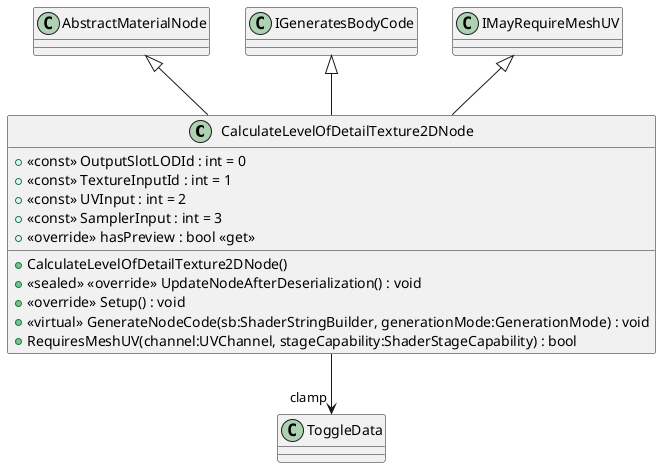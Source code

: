 @startuml
class CalculateLevelOfDetailTexture2DNode {
    + <<const>> OutputSlotLODId : int = 0
    + <<const>> TextureInputId : int = 1
    + <<const>> UVInput : int = 2
    + <<const>> SamplerInput : int = 3
    + <<override>> hasPreview : bool <<get>>
    + CalculateLevelOfDetailTexture2DNode()
    + <<sealed>> <<override>> UpdateNodeAfterDeserialization() : void
    + <<override>> Setup() : void
    + <<virtual>> GenerateNodeCode(sb:ShaderStringBuilder, generationMode:GenerationMode) : void
    + RequiresMeshUV(channel:UVChannel, stageCapability:ShaderStageCapability) : bool
}
AbstractMaterialNode <|-- CalculateLevelOfDetailTexture2DNode
IGeneratesBodyCode <|-- CalculateLevelOfDetailTexture2DNode
IMayRequireMeshUV <|-- CalculateLevelOfDetailTexture2DNode
CalculateLevelOfDetailTexture2DNode --> "clamp" ToggleData
@enduml
